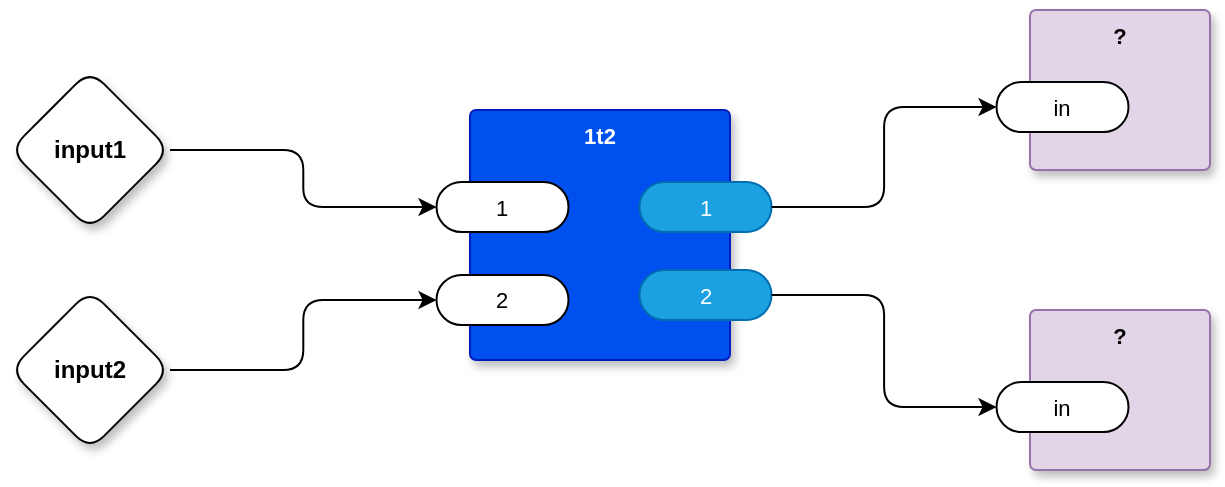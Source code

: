 <mxfile compressed="false" version="21.6.5" type="device">
  <diagram id="4xaHSSQwLeeLNf3t1yNS" name="main">
    <mxGraphModel dx="919" dy="612" grid="1" gridSize="10" guides="1" tooltips="1" connect="1" arrows="1" fold="1" page="1" pageScale="1" pageWidth="1100" pageHeight="850" math="0" shadow="0">
      <root>
        <mxCell id="0" />
        <mxCell id="1" parent="0" />
        <mxCell id="YS5fObsBtwLUnJ5E3Nu_-1" value="1t2" style="rounded=1;whiteSpace=wrap;html=1;sketch=0;container=1;recursiveResize=0;verticalAlign=top;arcSize=6;fontStyle=1;autosize=0;points=[];absoluteArcSize=1;shadow=1;strokeColor=#001DBC;fillColor=#0050ef;fontColor=#ffffff;fontFamily=Helvetica;fontSize=11;" vertex="1" parent="1">
          <mxGeometry x="310" y="140" width="130" height="125" as="geometry">
            <mxRectangle x="-98" y="-1230" width="99" height="26" as="alternateBounds" />
          </mxGeometry>
        </mxCell>
        <mxCell id="YS5fObsBtwLUnJ5E3Nu_-2" value="1" style="rounded=1;whiteSpace=wrap;html=1;sketch=0;points=[[0,0.5,0,0,0],[1,0.5,0,0,0]];arcSize=50;fontFamily=Helvetica;fontSize=11;fontColor=default;" vertex="1" parent="YS5fObsBtwLUnJ5E3Nu_-1">
          <mxGeometry x="-16.75" y="36" width="66" height="25" as="geometry" />
        </mxCell>
        <mxCell id="YS5fObsBtwLUnJ5E3Nu_-3" value="1" style="rounded=1;whiteSpace=wrap;html=1;sketch=0;points=[[0,0.5,0,0,0],[1,0.5,0,0,0]];fillColor=#1ba1e2;fontColor=#ffffff;strokeColor=#006EAF;arcSize=50;fontFamily=Helvetica;fontSize=11;" vertex="1" parent="YS5fObsBtwLUnJ5E3Nu_-1">
          <mxGeometry x="84.75" y="36" width="66" height="25" as="geometry" />
        </mxCell>
        <mxCell id="YS5fObsBtwLUnJ5E3Nu_-4" value="2" style="rounded=1;whiteSpace=wrap;html=1;sketch=0;points=[[0,0.5,0,0,0],[1,0.5,0,0,0]];arcSize=50;fontFamily=Helvetica;fontSize=11;fontColor=default;" vertex="1" parent="YS5fObsBtwLUnJ5E3Nu_-1">
          <mxGeometry x="-16.75" y="82.5" width="66" height="25" as="geometry" />
        </mxCell>
        <mxCell id="YS5fObsBtwLUnJ5E3Nu_-16" value="2" style="rounded=1;whiteSpace=wrap;html=1;sketch=0;points=[[0,0.5,0,0,0],[1,0.5,0,0,0]];fillColor=#1ba1e2;fontColor=#ffffff;strokeColor=#006EAF;arcSize=50;fontFamily=Helvetica;fontSize=11;" vertex="1" parent="YS5fObsBtwLUnJ5E3Nu_-1">
          <mxGeometry x="84.75" y="80" width="66" height="25" as="geometry" />
        </mxCell>
        <mxCell id="YS5fObsBtwLUnJ5E3Nu_-14" style="edgeStyle=orthogonalEdgeStyle;shape=connector;rounded=1;orthogonalLoop=1;jettySize=auto;html=1;exitX=1;exitY=0.5;exitDx=0;exitDy=0;exitPerimeter=0;entryX=0;entryY=0.5;entryDx=0;entryDy=0;entryPerimeter=0;labelBackgroundColor=default;strokeColor=default;fontFamily=Helvetica;fontSize=11;fontColor=default;endArrow=classic;" edge="1" parent="1" source="YS5fObsBtwLUnJ5E3Nu_-6" target="YS5fObsBtwLUnJ5E3Nu_-2">
          <mxGeometry relative="1" as="geometry" />
        </mxCell>
        <mxCell id="YS5fObsBtwLUnJ5E3Nu_-6" value="input1" style="rhombus;whiteSpace=wrap;html=1;rounded=1;fontStyle=1;glass=0;sketch=0;fontSize=12;points=[[0,0.5,0,0,0],[0.5,0,0,0,0],[0.5,1,0,0,0],[1,0.5,0,0,0]];shadow=1;fontFamily=Helvetica;fontColor=default;" vertex="1" parent="1">
          <mxGeometry x="80" y="120" width="80" height="80" as="geometry" />
        </mxCell>
        <mxCell id="YS5fObsBtwLUnJ5E3Nu_-8" value="?" style="rounded=1;whiteSpace=wrap;html=1;sketch=0;container=1;recursiveResize=0;verticalAlign=top;arcSize=6;fontStyle=1;autosize=0;points=[];absoluteArcSize=1;shadow=1;strokeColor=#9673a6;fillColor=#e1d5e7;fontFamily=Helvetica;fontSize=11;" vertex="1" parent="1">
          <mxGeometry x="590" y="90" width="90" height="80" as="geometry">
            <mxRectangle x="-98" y="-1230" width="99" height="26" as="alternateBounds" />
          </mxGeometry>
        </mxCell>
        <mxCell id="YS5fObsBtwLUnJ5E3Nu_-9" value="in" style="rounded=1;whiteSpace=wrap;html=1;sketch=0;points=[[0,0.5,0,0,0],[1,0.5,0,0,0]];arcSize=50;fontFamily=Helvetica;fontSize=11;fontColor=default;" vertex="1" parent="YS5fObsBtwLUnJ5E3Nu_-8">
          <mxGeometry x="-16.75" y="36" width="66" height="25" as="geometry" />
        </mxCell>
        <mxCell id="YS5fObsBtwLUnJ5E3Nu_-15" style="edgeStyle=orthogonalEdgeStyle;shape=connector;rounded=1;orthogonalLoop=1;jettySize=auto;html=1;exitX=1;exitY=0.5;exitDx=0;exitDy=0;exitPerimeter=0;entryX=0;entryY=0.5;entryDx=0;entryDy=0;entryPerimeter=0;labelBackgroundColor=default;strokeColor=default;fontFamily=Helvetica;fontSize=11;fontColor=default;endArrow=classic;" edge="1" parent="1" source="YS5fObsBtwLUnJ5E3Nu_-12" target="YS5fObsBtwLUnJ5E3Nu_-4">
          <mxGeometry relative="1" as="geometry" />
        </mxCell>
        <mxCell id="YS5fObsBtwLUnJ5E3Nu_-12" value="input2" style="rhombus;whiteSpace=wrap;html=1;rounded=1;fontStyle=1;glass=0;sketch=0;fontSize=12;points=[[0,0.5,0,0,0],[0.5,0,0,0,0],[0.5,1,0,0,0],[1,0.5,0,0,0]];shadow=1;fontFamily=Helvetica;fontColor=default;" vertex="1" parent="1">
          <mxGeometry x="80" y="230" width="80" height="80" as="geometry" />
        </mxCell>
        <mxCell id="YS5fObsBtwLUnJ5E3Nu_-17" value="?" style="rounded=1;whiteSpace=wrap;html=1;sketch=0;container=1;recursiveResize=0;verticalAlign=top;arcSize=6;fontStyle=1;autosize=0;points=[];absoluteArcSize=1;shadow=1;strokeColor=#9673a6;fillColor=#e1d5e7;fontFamily=Helvetica;fontSize=11;" vertex="1" parent="1">
          <mxGeometry x="590" y="240" width="90" height="80" as="geometry">
            <mxRectangle x="-98" y="-1230" width="99" height="26" as="alternateBounds" />
          </mxGeometry>
        </mxCell>
        <mxCell id="YS5fObsBtwLUnJ5E3Nu_-18" value="in" style="rounded=1;whiteSpace=wrap;html=1;sketch=0;points=[[0,0.5,0,0,0],[1,0.5,0,0,0]];arcSize=50;fontFamily=Helvetica;fontSize=11;fontColor=default;" vertex="1" parent="YS5fObsBtwLUnJ5E3Nu_-17">
          <mxGeometry x="-16.75" y="36" width="66" height="25" as="geometry" />
        </mxCell>
        <mxCell id="YS5fObsBtwLUnJ5E3Nu_-19" style="edgeStyle=orthogonalEdgeStyle;shape=connector;rounded=1;orthogonalLoop=1;jettySize=auto;html=1;exitX=1;exitY=0.5;exitDx=0;exitDy=0;exitPerimeter=0;entryX=0;entryY=0.5;entryDx=0;entryDy=0;entryPerimeter=0;labelBackgroundColor=default;strokeColor=default;fontFamily=Helvetica;fontSize=11;fontColor=default;endArrow=classic;" edge="1" parent="1" source="YS5fObsBtwLUnJ5E3Nu_-16" target="YS5fObsBtwLUnJ5E3Nu_-18">
          <mxGeometry relative="1" as="geometry" />
        </mxCell>
        <mxCell id="YS5fObsBtwLUnJ5E3Nu_-20" style="edgeStyle=orthogonalEdgeStyle;shape=connector;rounded=1;orthogonalLoop=1;jettySize=auto;html=1;exitX=1;exitY=0.5;exitDx=0;exitDy=0;exitPerimeter=0;entryX=0;entryY=0.5;entryDx=0;entryDy=0;entryPerimeter=0;labelBackgroundColor=default;strokeColor=default;fontFamily=Helvetica;fontSize=11;fontColor=default;endArrow=classic;" edge="1" parent="1" source="YS5fObsBtwLUnJ5E3Nu_-3" target="YS5fObsBtwLUnJ5E3Nu_-9">
          <mxGeometry relative="1" as="geometry" />
        </mxCell>
      </root>
    </mxGraphModel>
  </diagram>
</mxfile>
